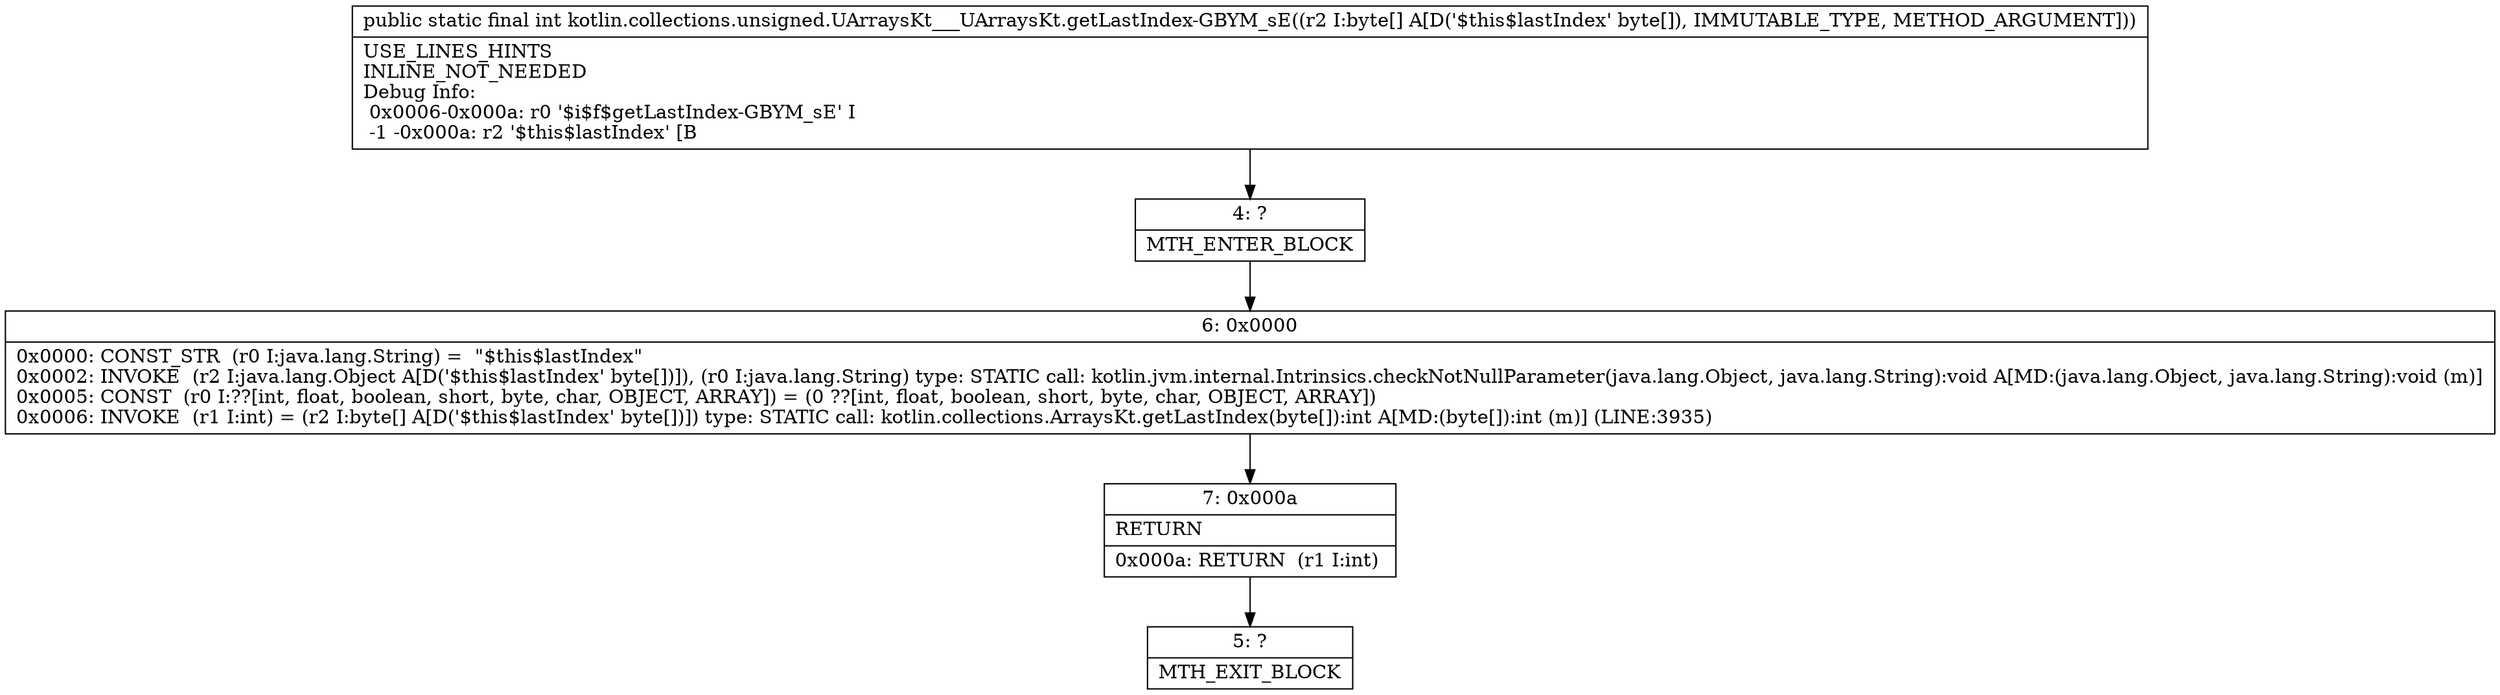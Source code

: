 digraph "CFG forkotlin.collections.unsigned.UArraysKt___UArraysKt.getLastIndex\-GBYM_sE([B)I" {
Node_4 [shape=record,label="{4\:\ ?|MTH_ENTER_BLOCK\l}"];
Node_6 [shape=record,label="{6\:\ 0x0000|0x0000: CONST_STR  (r0 I:java.lang.String) =  \"$this$lastIndex\" \l0x0002: INVOKE  (r2 I:java.lang.Object A[D('$this$lastIndex' byte[])]), (r0 I:java.lang.String) type: STATIC call: kotlin.jvm.internal.Intrinsics.checkNotNullParameter(java.lang.Object, java.lang.String):void A[MD:(java.lang.Object, java.lang.String):void (m)]\l0x0005: CONST  (r0 I:??[int, float, boolean, short, byte, char, OBJECT, ARRAY]) = (0 ??[int, float, boolean, short, byte, char, OBJECT, ARRAY]) \l0x0006: INVOKE  (r1 I:int) = (r2 I:byte[] A[D('$this$lastIndex' byte[])]) type: STATIC call: kotlin.collections.ArraysKt.getLastIndex(byte[]):int A[MD:(byte[]):int (m)] (LINE:3935)\l}"];
Node_7 [shape=record,label="{7\:\ 0x000a|RETURN\l|0x000a: RETURN  (r1 I:int) \l}"];
Node_5 [shape=record,label="{5\:\ ?|MTH_EXIT_BLOCK\l}"];
MethodNode[shape=record,label="{public static final int kotlin.collections.unsigned.UArraysKt___UArraysKt.getLastIndex\-GBYM_sE((r2 I:byte[] A[D('$this$lastIndex' byte[]), IMMUTABLE_TYPE, METHOD_ARGUMENT]))  | USE_LINES_HINTS\lINLINE_NOT_NEEDED\lDebug Info:\l  0x0006\-0x000a: r0 '$i$f$getLastIndex\-GBYM_sE' I\l  \-1 \-0x000a: r2 '$this$lastIndex' [B\l}"];
MethodNode -> Node_4;Node_4 -> Node_6;
Node_6 -> Node_7;
Node_7 -> Node_5;
}

